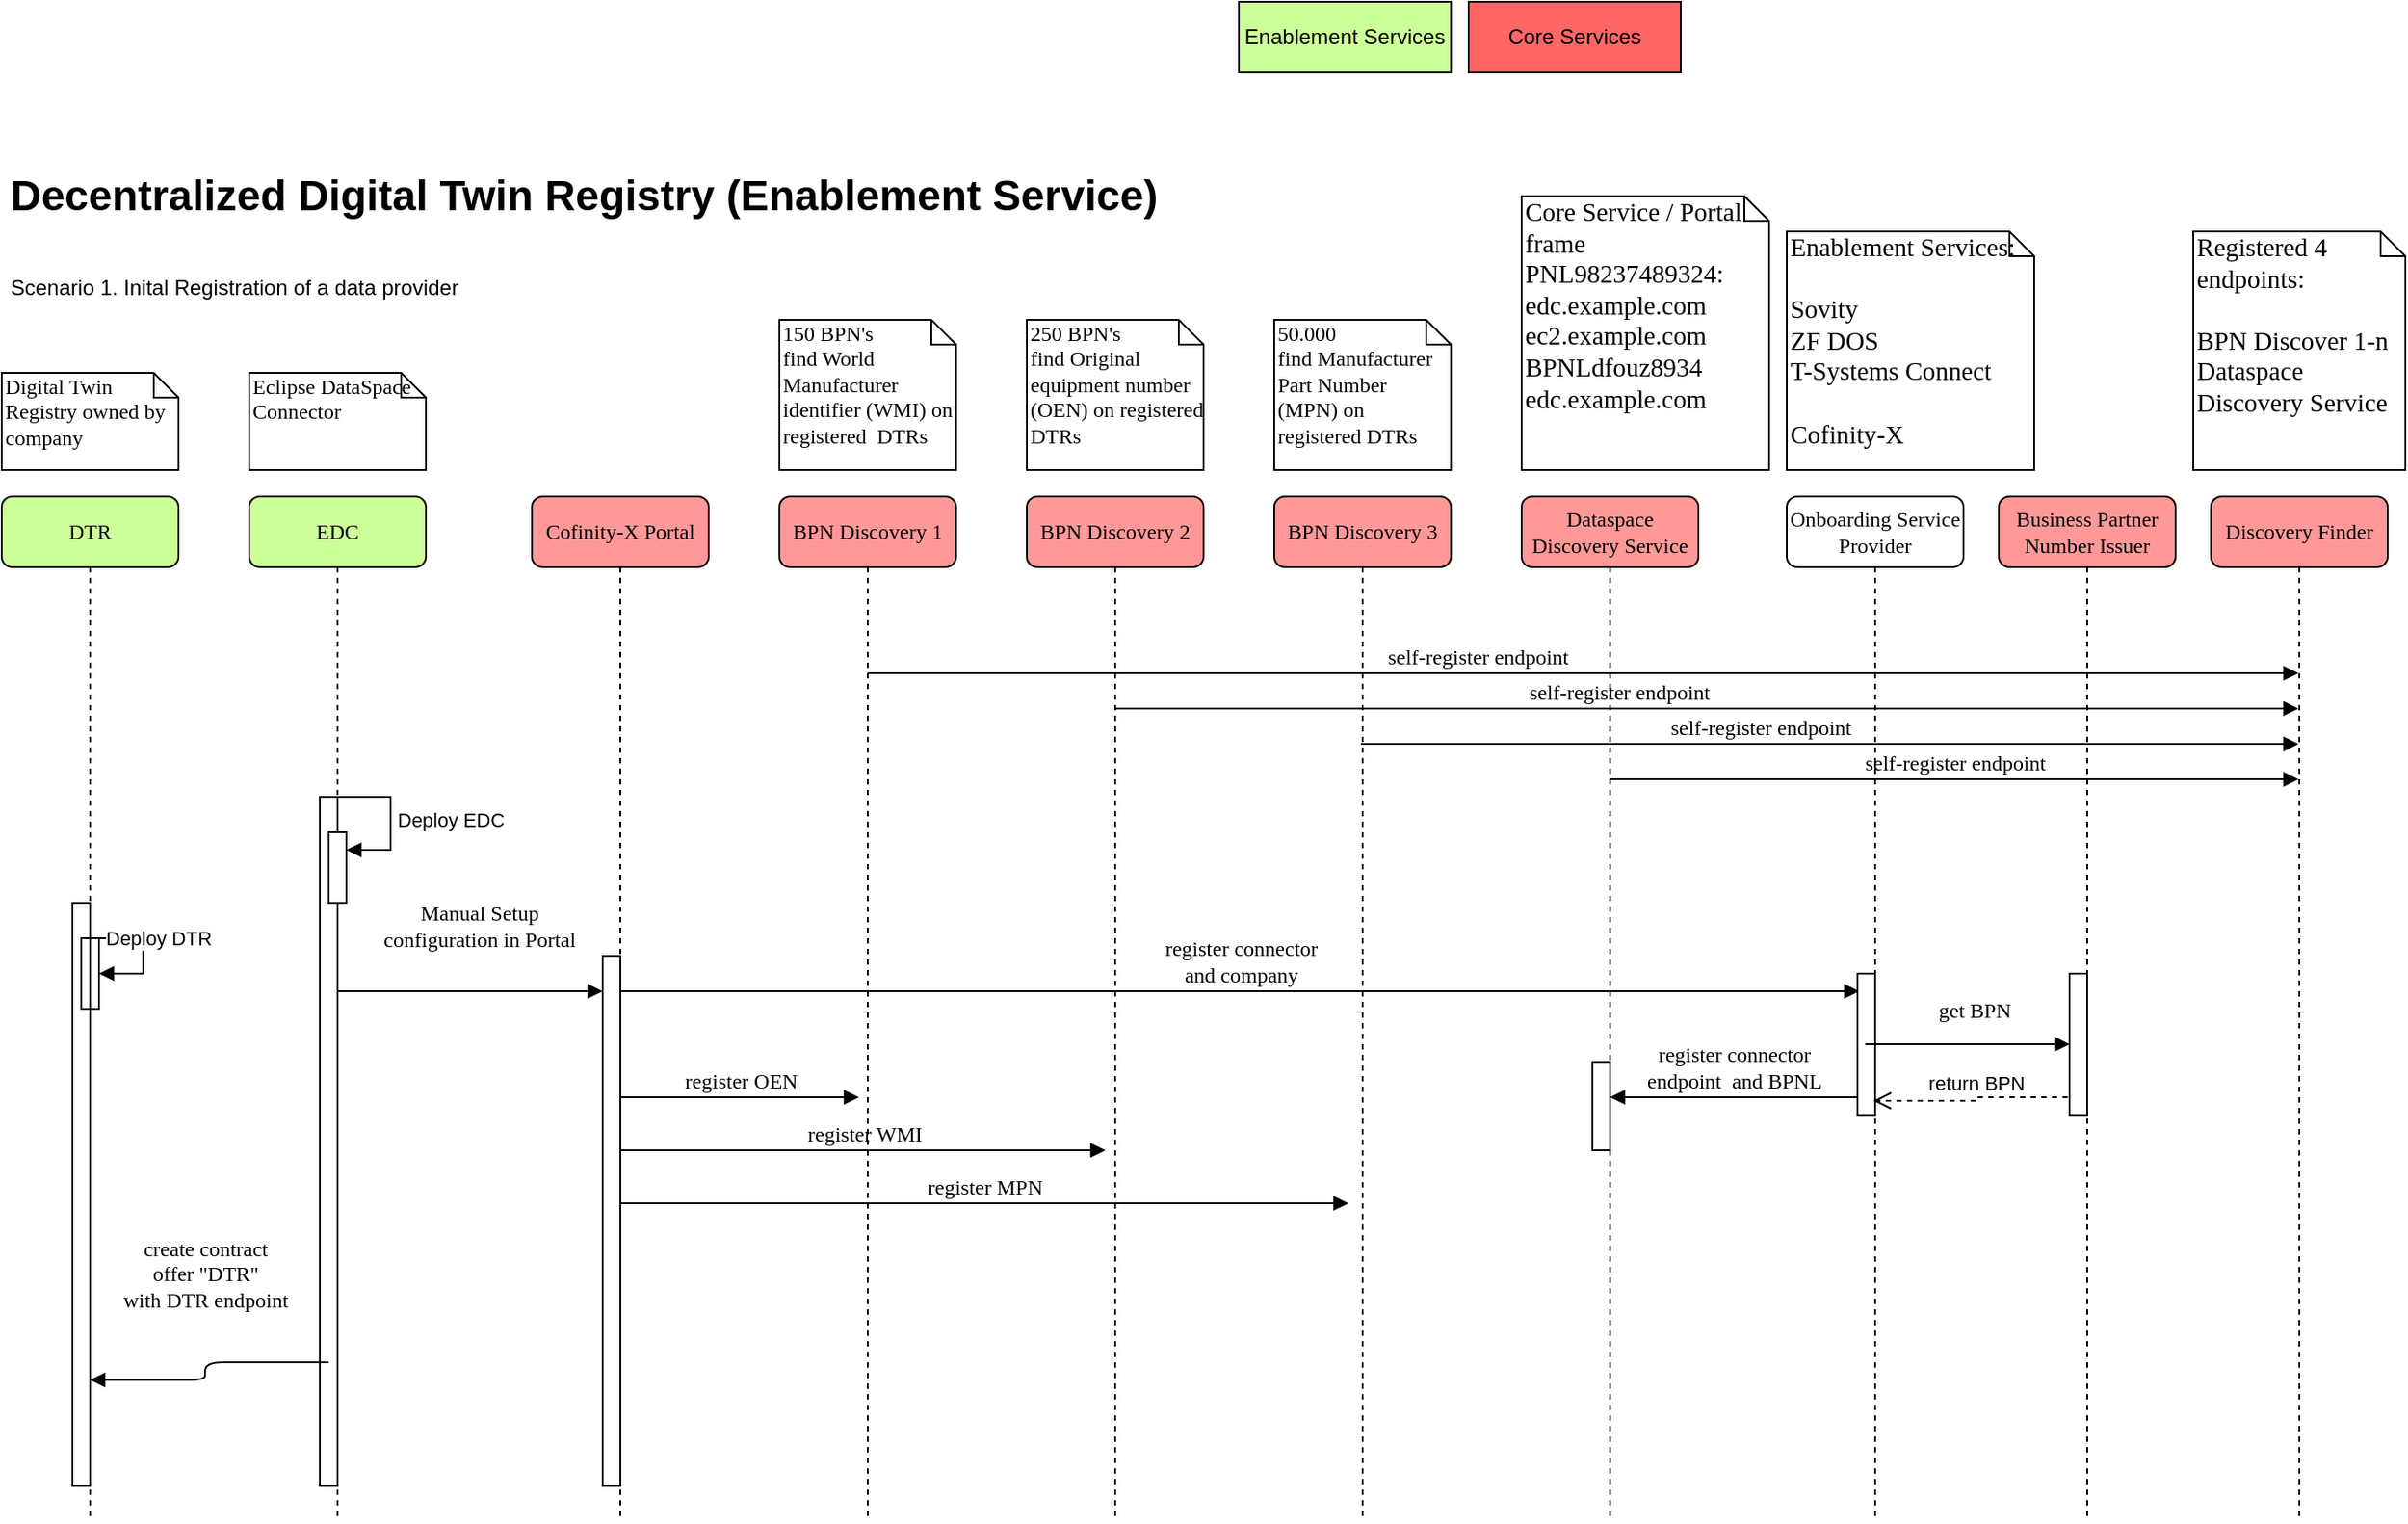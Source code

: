 <mxfile version="22.1.3" type="github">
  <diagram name="Page-1" id="13e1069c-82ec-6db2-03f1-153e76fe0fe0">
    <mxGraphModel dx="1282" dy="1575" grid="1" gridSize="10" guides="1" tooltips="1" connect="1" arrows="1" fold="1" page="1" pageScale="1" pageWidth="1100" pageHeight="850" background="none" math="0" shadow="0">
      <root>
        <mxCell id="0" />
        <mxCell id="1" parent="0" />
        <mxCell id="7baba1c4bc27f4b0-2" value="EDC" style="shape=umlLifeline;perimeter=lifelinePerimeter;whiteSpace=wrap;html=1;container=1;collapsible=0;recursiveResize=0;outlineConnect=0;rounded=1;shadow=0;comic=0;labelBackgroundColor=none;strokeWidth=1;fontFamily=Verdana;fontSize=12;align=center;fillColor=#CCFF99;" parent="1" vertex="1">
          <mxGeometry x="240" y="80" width="100" height="580" as="geometry" />
        </mxCell>
        <mxCell id="7baba1c4bc27f4b0-10" value="" style="html=1;points=[];perimeter=orthogonalPerimeter;rounded=0;shadow=0;comic=0;labelBackgroundColor=none;strokeWidth=1;fontFamily=Verdana;fontSize=12;align=center;" parent="7baba1c4bc27f4b0-2" vertex="1">
          <mxGeometry x="40" y="170" width="10" height="390" as="geometry" />
        </mxCell>
        <mxCell id="7baba1c4bc27f4b0-14" value="Manual Setup &lt;br&gt;configuration in Portal" style="html=1;verticalAlign=bottom;endArrow=block;entryX=0;entryY=0;labelBackgroundColor=none;fontFamily=Verdana;fontSize=12;edgeStyle=elbowEdgeStyle;elbow=vertical;" parent="7baba1c4bc27f4b0-2" edge="1">
          <mxGeometry x="0.067" y="20" relative="1" as="geometry">
            <mxPoint x="50" y="280" as="sourcePoint" />
            <mxPoint x="200" y="280.0" as="targetPoint" />
            <mxPoint as="offset" />
          </mxGeometry>
        </mxCell>
        <mxCell id="JNCeGeDzx_2y9L0RSyvK-2" value="" style="html=1;points=[[0,0,0,0,5],[0,1,0,0,-5],[1,0,0,0,5],[1,1,0,0,-5]];perimeter=orthogonalPerimeter;outlineConnect=0;targetShapes=umlLifeline;portConstraint=eastwest;newEdgeStyle={&quot;curved&quot;:0,&quot;rounded&quot;:0};" vertex="1" parent="7baba1c4bc27f4b0-2">
          <mxGeometry x="45" y="190" width="10" height="40" as="geometry" />
        </mxCell>
        <mxCell id="JNCeGeDzx_2y9L0RSyvK-3" value="Deploy EDC" style="html=1;align=left;spacingLeft=2;endArrow=block;rounded=0;edgeStyle=orthogonalEdgeStyle;curved=0;rounded=0;" edge="1" target="JNCeGeDzx_2y9L0RSyvK-2" parent="7baba1c4bc27f4b0-2">
          <mxGeometry relative="1" as="geometry">
            <mxPoint x="50" y="170" as="sourcePoint" />
            <Array as="points">
              <mxPoint x="80" y="200" />
            </Array>
          </mxGeometry>
        </mxCell>
        <mxCell id="7baba1c4bc27f4b0-3" value="Cofinity-X Portal" style="shape=umlLifeline;perimeter=lifelinePerimeter;whiteSpace=wrap;html=1;container=1;collapsible=0;recursiveResize=0;outlineConnect=0;rounded=1;shadow=0;comic=0;labelBackgroundColor=none;strokeWidth=1;fontFamily=Verdana;fontSize=12;align=center;fillColor=#FF9999;" parent="1" vertex="1">
          <mxGeometry x="400" y="80" width="100" height="580" as="geometry" />
        </mxCell>
        <mxCell id="7baba1c4bc27f4b0-13" value="" style="html=1;points=[];perimeter=orthogonalPerimeter;rounded=0;shadow=0;comic=0;labelBackgroundColor=none;strokeWidth=1;fontFamily=Verdana;fontSize=12;align=center;" parent="7baba1c4bc27f4b0-3" vertex="1">
          <mxGeometry x="40" y="260" width="10" height="300" as="geometry" />
        </mxCell>
        <mxCell id="7baba1c4bc27f4b0-4" value="BPN Discovery 1" style="shape=umlLifeline;perimeter=lifelinePerimeter;whiteSpace=wrap;html=1;container=1;collapsible=0;recursiveResize=0;outlineConnect=0;rounded=1;shadow=0;comic=0;labelBackgroundColor=none;strokeWidth=1;fontFamily=Verdana;fontSize=12;align=center;fillColor=#FF9999;" parent="1" vertex="1">
          <mxGeometry x="540" y="80" width="100" height="580" as="geometry" />
        </mxCell>
        <mxCell id="F-69Bmwsysw-YoAs_LHj-7" value="register OEN" style="html=1;verticalAlign=bottom;endArrow=block;labelBackgroundColor=none;fontFamily=Verdana;fontSize=12;edgeStyle=elbowEdgeStyle;elbow=vertical;" parent="7baba1c4bc27f4b0-4" edge="1">
          <mxGeometry x="0.007" relative="1" as="geometry">
            <mxPoint x="-90" y="340" as="sourcePoint" />
            <Array as="points">
              <mxPoint x="-85" y="340" />
            </Array>
            <mxPoint x="45" y="340" as="targetPoint" />
            <mxPoint as="offset" />
          </mxGeometry>
        </mxCell>
        <mxCell id="7baba1c4bc27f4b0-5" value="BPN Discovery 2" style="shape=umlLifeline;perimeter=lifelinePerimeter;whiteSpace=wrap;html=1;container=1;collapsible=0;recursiveResize=0;outlineConnect=0;rounded=1;shadow=0;comic=0;labelBackgroundColor=none;strokeWidth=1;fontFamily=Verdana;fontSize=12;align=center;fillColor=#FF9999;" parent="1" vertex="1">
          <mxGeometry x="680" y="80" width="100" height="580" as="geometry" />
        </mxCell>
        <mxCell id="Gci9yLwvQkhO6unXlzPl-11" value="self-register endpoint" style="html=1;verticalAlign=bottom;endArrow=block;labelBackgroundColor=none;fontFamily=Verdana;fontSize=12;edgeStyle=elbowEdgeStyle;elbow=horizontal;" parent="7baba1c4bc27f4b0-5" edge="1">
          <mxGeometry x="-0.149" relative="1" as="geometry">
            <mxPoint x="-90" y="100.06" as="sourcePoint" />
            <Array as="points">
              <mxPoint x="330" y="100" />
            </Array>
            <mxPoint x="719.5" y="100" as="targetPoint" />
            <mxPoint as="offset" />
          </mxGeometry>
        </mxCell>
        <mxCell id="7baba1c4bc27f4b0-6" value="BPN Discovery 3" style="shape=umlLifeline;perimeter=lifelinePerimeter;whiteSpace=wrap;html=1;container=1;collapsible=0;recursiveResize=0;outlineConnect=0;rounded=1;shadow=0;comic=0;labelBackgroundColor=none;strokeWidth=1;fontFamily=Verdana;fontSize=12;align=center;fillColor=#FF9999;" parent="1" vertex="1">
          <mxGeometry x="820" y="80" width="100" height="580" as="geometry" />
        </mxCell>
        <mxCell id="7baba1c4bc27f4b0-7" value="Dataspace Discovery Service" style="shape=umlLifeline;perimeter=lifelinePerimeter;whiteSpace=wrap;html=1;container=1;collapsible=0;recursiveResize=0;outlineConnect=0;rounded=1;shadow=0;comic=0;labelBackgroundColor=none;strokeWidth=1;fontFamily=Verdana;fontSize=12;align=center;fillColor=#FF9999;" parent="1" vertex="1">
          <mxGeometry x="960" y="80" width="100" height="580" as="geometry" />
        </mxCell>
        <mxCell id="Gci9yLwvQkhO6unXlzPl-3" value="" style="html=1;points=[];perimeter=orthogonalPerimeter;rounded=0;shadow=0;comic=0;labelBackgroundColor=none;strokeWidth=1;fontFamily=Verdana;fontSize=12;align=center;" parent="7baba1c4bc27f4b0-7" vertex="1">
          <mxGeometry x="40" y="320" width="10" height="50" as="geometry" />
        </mxCell>
        <mxCell id="Gci9yLwvQkhO6unXlzPl-12" value="self-register endpoint" style="html=1;verticalAlign=bottom;endArrow=block;labelBackgroundColor=none;fontFamily=Verdana;fontSize=12;edgeStyle=elbowEdgeStyle;elbow=horizontal;" parent="7baba1c4bc27f4b0-7" edge="1">
          <mxGeometry x="-0.149" relative="1" as="geometry">
            <mxPoint x="-230.333" y="120" as="sourcePoint" />
            <Array as="points">
              <mxPoint x="60" y="120" />
            </Array>
            <mxPoint x="439.5" y="120" as="targetPoint" />
            <mxPoint as="offset" />
          </mxGeometry>
        </mxCell>
        <mxCell id="Gci9yLwvQkhO6unXlzPl-13" value="self-register endpoint" style="html=1;verticalAlign=bottom;endArrow=block;labelBackgroundColor=none;fontFamily=Verdana;fontSize=12;edgeStyle=elbowEdgeStyle;elbow=horizontal;" parent="7baba1c4bc27f4b0-7" edge="1">
          <mxGeometry x="-0.149" relative="1" as="geometry">
            <mxPoint x="-91" y="140.06" as="sourcePoint" />
            <Array as="points">
              <mxPoint x="329" y="140" />
            </Array>
            <mxPoint x="439.5" y="140" as="targetPoint" />
            <mxPoint as="offset" />
          </mxGeometry>
        </mxCell>
        <mxCell id="7baba1c4bc27f4b0-8" value="DTR" style="shape=umlLifeline;perimeter=lifelinePerimeter;whiteSpace=wrap;html=1;container=1;collapsible=0;recursiveResize=0;outlineConnect=0;rounded=1;shadow=0;comic=0;labelBackgroundColor=none;strokeWidth=1;fontFamily=Verdana;fontSize=12;align=center;fillColor=#CCFF99;" parent="1" vertex="1">
          <mxGeometry x="100" y="80" width="100" height="580" as="geometry" />
        </mxCell>
        <mxCell id="7baba1c4bc27f4b0-9" value="" style="html=1;points=[];perimeter=orthogonalPerimeter;rounded=0;shadow=0;comic=0;labelBackgroundColor=none;strokeWidth=1;fontFamily=Verdana;fontSize=12;align=center;" parent="7baba1c4bc27f4b0-8" vertex="1">
          <mxGeometry x="40" y="230" width="10" height="330" as="geometry" />
        </mxCell>
        <mxCell id="JNCeGeDzx_2y9L0RSyvK-6" value="" style="html=1;points=[[0,0,0,0,5],[0,1,0,0,-5],[1,0,0,0,5],[1,1,0,0,-5]];perimeter=orthogonalPerimeter;outlineConnect=0;targetShapes=umlLifeline;portConstraint=eastwest;newEdgeStyle={&quot;curved&quot;:0,&quot;rounded&quot;:0};" vertex="1" parent="7baba1c4bc27f4b0-8">
          <mxGeometry x="45" y="250" width="10" height="40" as="geometry" />
        </mxCell>
        <mxCell id="JNCeGeDzx_2y9L0RSyvK-7" value="Deploy DTR" style="html=1;align=left;spacingLeft=2;endArrow=block;rounded=0;edgeStyle=orthogonalEdgeStyle;curved=0;rounded=0;" edge="1" target="JNCeGeDzx_2y9L0RSyvK-6" parent="7baba1c4bc27f4b0-8">
          <mxGeometry relative="1" as="geometry">
            <mxPoint x="50" y="315" as="sourcePoint" />
            <Array as="points">
              <mxPoint x="50" y="250" />
              <mxPoint x="80" y="250" />
              <mxPoint x="80" y="270" />
            </Array>
          </mxGeometry>
        </mxCell>
        <mxCell id="7baba1c4bc27f4b0-17" value="register connector &lt;br&gt;and company" style="html=1;verticalAlign=bottom;endArrow=block;labelBackgroundColor=none;fontFamily=Verdana;fontSize=12;edgeStyle=elbowEdgeStyle;elbow=vertical;entryX=0.1;entryY=0.13;entryDx=0;entryDy=0;entryPerimeter=0;" parent="1" source="7baba1c4bc27f4b0-13" target="F-69Bmwsysw-YoAs_LHj-4" edge="1">
          <mxGeometry relative="1" as="geometry">
            <mxPoint x="505" y="360" as="sourcePoint" />
            <Array as="points">
              <mxPoint x="455" y="360" />
            </Array>
          </mxGeometry>
        </mxCell>
        <mxCell id="7baba1c4bc27f4b0-40" value="Digital Twin Registry owned by company" style="shape=note;whiteSpace=wrap;html=1;size=14;verticalAlign=top;align=left;spacingTop=-6;rounded=0;shadow=0;comic=0;labelBackgroundColor=none;strokeWidth=1;fontFamily=Verdana;fontSize=12" parent="1" vertex="1">
          <mxGeometry x="100" y="10" width="100" height="55" as="geometry" />
        </mxCell>
        <mxCell id="7baba1c4bc27f4b0-41" value="Eclipse DataSpace Connector" style="shape=note;whiteSpace=wrap;html=1;size=14;verticalAlign=top;align=left;spacingTop=-6;rounded=0;shadow=0;comic=0;labelBackgroundColor=none;strokeWidth=1;fontFamily=Verdana;fontSize=12" parent="1" vertex="1">
          <mxGeometry x="240" y="10" width="100" height="55" as="geometry" />
        </mxCell>
        <mxCell id="7baba1c4bc27f4b0-43" value="150 BPN&#39;s&lt;br&gt;find World Manufacturer identifier (WMI) on registered &amp;nbsp;DTRs" style="shape=note;whiteSpace=wrap;html=1;size=14;verticalAlign=top;align=left;spacingTop=-6;rounded=0;shadow=0;comic=0;labelBackgroundColor=none;strokeWidth=1;fontFamily=Verdana;fontSize=12" parent="1" vertex="1">
          <mxGeometry x="540" y="-20" width="100" height="85" as="geometry" />
        </mxCell>
        <mxCell id="7baba1c4bc27f4b0-44" value="250 BPN&#39;s&lt;br&gt;find Original equipment number (OEN) on registered DTRs" style="shape=note;whiteSpace=wrap;html=1;size=14;verticalAlign=top;align=left;spacingTop=-6;rounded=0;shadow=0;comic=0;labelBackgroundColor=none;strokeWidth=1;fontFamily=Verdana;fontSize=12" parent="1" vertex="1">
          <mxGeometry x="680" y="-20" width="100" height="85" as="geometry" />
        </mxCell>
        <mxCell id="7baba1c4bc27f4b0-45" value="50.000&lt;br&gt;find Manufacturer Part Number (MPN) on registered DTRs" style="shape=note;whiteSpace=wrap;html=1;size=14;verticalAlign=top;align=left;spacingTop=-6;rounded=0;shadow=0;comic=0;labelBackgroundColor=none;strokeWidth=1;fontFamily=Verdana;fontSize=12" parent="1" vertex="1">
          <mxGeometry x="820" y="-20" width="100" height="85" as="geometry" />
        </mxCell>
        <mxCell id="7baba1c4bc27f4b0-46" value="&lt;p style=&quot;margin: 0in; font-family: Calibri; font-size: 11pt;&quot; lang=&quot;de&quot;&gt;Core Service / Portal frame&lt;/p&gt;&lt;p style=&quot;margin: 0in; font-family: Calibri; font-size: 11pt;&quot; lang=&quot;de&quot;&gt;PNL98237489324: edc.example.com ec2.example.com&amp;nbsp;&amp;nbsp;&lt;/p&gt;&lt;p style=&quot;margin: 0in; font-family: Calibri; font-size: 11pt;&quot; lang=&quot;de&quot;&gt;BPNLdfouz8934&lt;/p&gt;&lt;p style=&quot;margin: 0in; font-family: Calibri; font-size: 11pt;&quot; lang=&quot;de&quot;&gt;edc.example.com&lt;/p&gt;" style="shape=note;whiteSpace=wrap;html=1;size=14;verticalAlign=top;align=left;spacingTop=-6;rounded=0;shadow=0;comic=0;labelBackgroundColor=none;strokeWidth=1;fontFamily=Verdana;fontSize=12" parent="1" vertex="1">
          <mxGeometry x="960" y="-90" width="140" height="155" as="geometry" />
        </mxCell>
        <mxCell id="F-69Bmwsysw-YoAs_LHj-1" value="&lt;h1&gt;Decentralized Digital Twin Registry (Enablement Service)&lt;/h1&gt;&lt;div&gt;&lt;br&gt;&lt;/div&gt;&lt;div&gt;Scenario 1. Inital Registration of a data provider&amp;nbsp;&lt;br&gt;&lt;/div&gt;" style="text;html=1;strokeColor=none;fillColor=none;spacing=5;spacingTop=-20;whiteSpace=wrap;overflow=hidden;rounded=0;" parent="1" vertex="1">
          <mxGeometry x="100" y="-110" width="769" height="120" as="geometry" />
        </mxCell>
        <mxCell id="F-69Bmwsysw-YoAs_LHj-3" value="Onboarding Service Provider" style="shape=umlLifeline;perimeter=lifelinePerimeter;whiteSpace=wrap;html=1;container=1;collapsible=0;recursiveResize=0;outlineConnect=0;rounded=1;shadow=0;comic=0;labelBackgroundColor=none;strokeWidth=1;fontFamily=Verdana;fontSize=12;align=center;" parent="1" vertex="1">
          <mxGeometry x="1110" y="80" width="100" height="580" as="geometry" />
        </mxCell>
        <mxCell id="F-69Bmwsysw-YoAs_LHj-4" value="" style="html=1;points=[];perimeter=orthogonalPerimeter;rounded=0;shadow=0;comic=0;labelBackgroundColor=none;strokeWidth=1;fontFamily=Verdana;fontSize=12;align=center;" parent="F-69Bmwsysw-YoAs_LHj-3" vertex="1">
          <mxGeometry x="40" y="270" width="10" height="80" as="geometry" />
        </mxCell>
        <mxCell id="F-69Bmwsysw-YoAs_LHj-6" value="register connector &lt;br&gt;endpoint &amp;nbsp;and BPNL" style="html=1;verticalAlign=bottom;endArrow=block;labelBackgroundColor=none;fontFamily=Verdana;fontSize=12;edgeStyle=elbowEdgeStyle;elbow=vertical;" parent="F-69Bmwsysw-YoAs_LHj-3" edge="1">
          <mxGeometry relative="1" as="geometry">
            <mxPoint x="40" y="340" as="sourcePoint" />
            <mxPoint x="-100" y="340" as="targetPoint" />
          </mxGeometry>
        </mxCell>
        <mxCell id="Gci9yLwvQkhO6unXlzPl-1" value="return BPN" style="html=1;verticalAlign=bottom;endArrow=open;dashed=1;endSize=8;edgeStyle=elbowEdgeStyle;elbow=horizontal;curved=0;rounded=0;entryX=0.9;entryY=0.9;entryDx=0;entryDy=0;entryPerimeter=0;" parent="F-69Bmwsysw-YoAs_LHj-3" target="F-69Bmwsysw-YoAs_LHj-4" edge="1">
          <mxGeometry relative="1" as="geometry">
            <mxPoint x="165" y="340" as="sourcePoint" />
            <mxPoint x="85" y="340" as="targetPoint" />
          </mxGeometry>
        </mxCell>
        <mxCell id="F-69Bmwsysw-YoAs_LHj-8" value="register WMI" style="html=1;verticalAlign=bottom;endArrow=block;labelBackgroundColor=none;fontFamily=Verdana;fontSize=12;edgeStyle=elbowEdgeStyle;elbow=vertical;" parent="1" edge="1">
          <mxGeometry relative="1" as="geometry">
            <mxPoint x="450" y="450" as="sourcePoint" />
            <Array as="points" />
            <mxPoint x="724.5" y="449.941" as="targetPoint" />
          </mxGeometry>
        </mxCell>
        <mxCell id="F-69Bmwsysw-YoAs_LHj-10" value="register MPN" style="html=1;verticalAlign=bottom;endArrow=block;labelBackgroundColor=none;fontFamily=Verdana;fontSize=12;edgeStyle=elbowEdgeStyle;elbow=vertical;" parent="1" edge="1">
          <mxGeometry relative="1" as="geometry">
            <mxPoint x="450" y="480" as="sourcePoint" />
            <Array as="points" />
            <mxPoint x="862.0" y="480" as="targetPoint" />
          </mxGeometry>
        </mxCell>
        <mxCell id="F-69Bmwsysw-YoAs_LHj-16" value="create contract &lt;br&gt;offer &quot;DTR&quot; &lt;br&gt;with DTR endpoint" style="html=1;verticalAlign=bottom;endArrow=block;labelBackgroundColor=none;fontFamily=Verdana;fontSize=12;edgeStyle=elbowEdgeStyle;elbow=horizontal;" parent="1" target="7baba1c4bc27f4b0-9" edge="1">
          <mxGeometry x="0.007" y="-30" relative="1" as="geometry">
            <mxPoint x="285" y="570" as="sourcePoint" />
            <mxPoint x="365" y="680" as="targetPoint" />
            <Array as="points">
              <mxPoint x="215" y="580" />
            </Array>
            <mxPoint x="30" y="-29" as="offset" />
          </mxGeometry>
        </mxCell>
        <mxCell id="9PgZraaCn6j2YhGHZMRW-1" value="&lt;p style=&quot;margin: 0in; font-family: Calibri; font-size: 11pt;&quot; lang=&quot;de&quot;&gt;Enablement Services:&lt;/p&gt;&lt;p style=&quot;margin: 0in; font-family: Calibri; font-size: 11pt;&quot; lang=&quot;de&quot;&gt;&lt;br&gt;&lt;/p&gt;&lt;p style=&quot;margin: 0in; font-family: Calibri; font-size: 11pt;&quot; lang=&quot;de&quot;&gt;Sovity&lt;/p&gt;&lt;p style=&quot;margin: 0in; font-family: Calibri; font-size: 11pt;&quot; lang=&quot;de&quot;&gt;ZF DOS&lt;/p&gt;&lt;p style=&quot;margin: 0in; font-family: Calibri; font-size: 11pt;&quot; lang=&quot;de&quot;&gt;T-Systems Connect&lt;/p&gt;&lt;p style=&quot;margin: 0in; font-family: Calibri; font-size: 11pt;&quot; lang=&quot;de&quot;&gt;&lt;br&gt;&lt;/p&gt;&lt;p style=&quot;margin: 0in; font-family: Calibri; font-size: 11pt;&quot; lang=&quot;de&quot;&gt;Cofinity-X&lt;/p&gt;&lt;p style=&quot;margin: 0in; font-family: Calibri; font-size: 11pt;&quot; lang=&quot;de&quot;&gt;&lt;br&gt;&lt;/p&gt;" style="shape=note;whiteSpace=wrap;html=1;size=14;verticalAlign=top;align=left;spacingTop=-6;rounded=0;shadow=0;comic=0;labelBackgroundColor=none;strokeWidth=1;fontFamily=Verdana;fontSize=12" parent="1" vertex="1">
          <mxGeometry x="1110" y="-70" width="140" height="135" as="geometry" />
        </mxCell>
        <mxCell id="9PgZraaCn6j2YhGHZMRW-3" value="Business Partner Number Issuer" style="shape=umlLifeline;perimeter=lifelinePerimeter;whiteSpace=wrap;html=1;container=1;collapsible=0;recursiveResize=0;outlineConnect=0;rounded=1;shadow=0;comic=0;labelBackgroundColor=none;strokeWidth=1;fontFamily=Verdana;fontSize=12;align=center;fillColor=#FF9999;" parent="1" vertex="1">
          <mxGeometry x="1230" y="80" width="100" height="580" as="geometry" />
        </mxCell>
        <mxCell id="9PgZraaCn6j2YhGHZMRW-4" value="" style="html=1;points=[];perimeter=orthogonalPerimeter;rounded=0;shadow=0;comic=0;labelBackgroundColor=none;strokeWidth=1;fontFamily=Verdana;fontSize=12;align=center;" parent="9PgZraaCn6j2YhGHZMRW-3" vertex="1">
          <mxGeometry x="40" y="270" width="10" height="80" as="geometry" />
        </mxCell>
        <mxCell id="9PgZraaCn6j2YhGHZMRW-5" value="get BPN" style="html=1;verticalAlign=bottom;endArrow=block;labelBackgroundColor=none;fontFamily=Verdana;fontSize=12;edgeStyle=elbowEdgeStyle;elbow=vertical;" parent="1" target="9PgZraaCn6j2YhGHZMRW-4" edge="1">
          <mxGeometry x="0.048" y="10" relative="1" as="geometry">
            <mxPoint x="1154.324" y="389.941" as="sourcePoint" />
            <mxPoint x="1095" y="540" as="targetPoint" />
            <mxPoint x="1" as="offset" />
          </mxGeometry>
        </mxCell>
        <mxCell id="9PgZraaCn6j2YhGHZMRW-11" value="Enablement Services" style="rounded=0;whiteSpace=wrap;html=1;fillColor=#CCFF99;" parent="1" vertex="1">
          <mxGeometry x="800" y="-200" width="120" height="40" as="geometry" />
        </mxCell>
        <mxCell id="9PgZraaCn6j2YhGHZMRW-12" value="Core Services" style="rounded=0;whiteSpace=wrap;html=1;fillColor=#FF6666;" parent="1" vertex="1">
          <mxGeometry x="930" y="-200" width="120" height="40" as="geometry" />
        </mxCell>
        <mxCell id="Gci9yLwvQkhO6unXlzPl-4" value="Discovery Finder" style="shape=umlLifeline;perimeter=lifelinePerimeter;whiteSpace=wrap;html=1;container=1;collapsible=0;recursiveResize=0;outlineConnect=0;rounded=1;shadow=0;comic=0;labelBackgroundColor=none;strokeWidth=1;fontFamily=Verdana;fontSize=12;align=center;fillColor=#FF9999;" parent="1" vertex="1">
          <mxGeometry x="1350" y="80" width="100" height="580" as="geometry" />
        </mxCell>
        <mxCell id="Gci9yLwvQkhO6unXlzPl-9" value="&lt;p style=&quot;margin: 0in; font-family: Calibri; font-size: 11pt;&quot; lang=&quot;de&quot;&gt;Registered 4 endpoints:&lt;/p&gt;&lt;p style=&quot;margin: 0in; font-family: Calibri; font-size: 11pt;&quot; lang=&quot;de&quot;&gt;&lt;br&gt;&lt;/p&gt;&lt;p style=&quot;margin: 0in; font-family: Calibri; font-size: 11pt;&quot; lang=&quot;de&quot;&gt;BPN Discover 1-n&lt;/p&gt;&lt;p style=&quot;border-color: var(--border-color); margin: 0in; font-family: Calibri; font-size: 11pt;&quot; lang=&quot;de&quot;&gt;Dataspace Discovery Service&lt;/p&gt;" style="shape=note;whiteSpace=wrap;html=1;size=14;verticalAlign=top;align=left;spacingTop=-6;rounded=0;shadow=0;comic=0;labelBackgroundColor=none;strokeWidth=1;fontFamily=Verdana;fontSize=12" parent="1" vertex="1">
          <mxGeometry x="1340" y="-70" width="120" height="135" as="geometry" />
        </mxCell>
        <mxCell id="Gci9yLwvQkhO6unXlzPl-8" value="self-register endpoint" style="html=1;verticalAlign=bottom;endArrow=block;labelBackgroundColor=none;fontFamily=Verdana;fontSize=12;edgeStyle=elbowEdgeStyle;elbow=horizontal;" parent="1" edge="1">
          <mxGeometry relative="1" as="geometry">
            <mxPoint x="1010" y="240.06" as="sourcePoint" />
            <Array as="points" />
            <mxPoint x="1399.5" y="240.001" as="targetPoint" />
          </mxGeometry>
        </mxCell>
      </root>
    </mxGraphModel>
  </diagram>
</mxfile>
